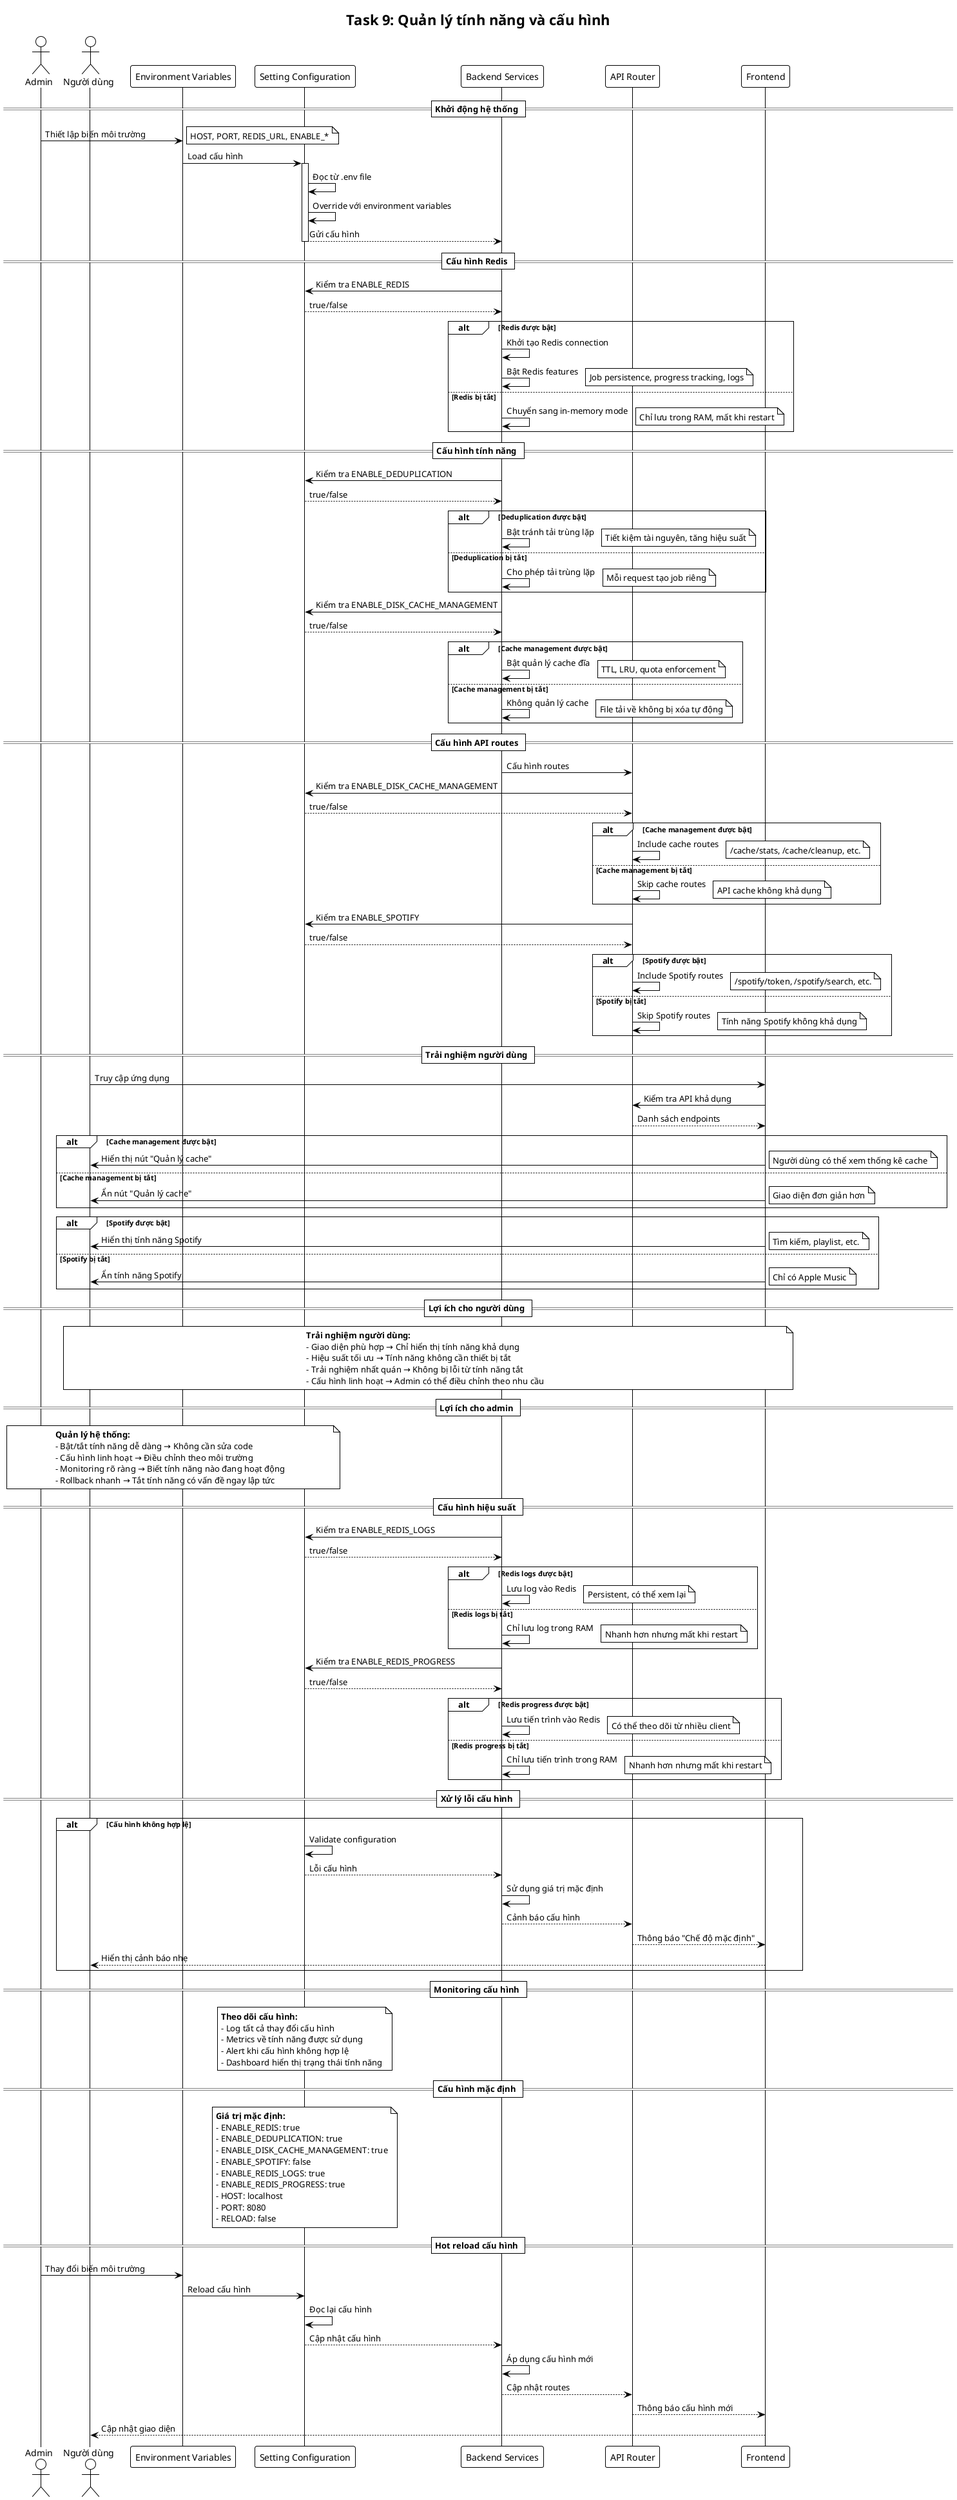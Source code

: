 @startuml Task9_Feature_Flags
!theme plain
title Task 9: Quản lý tính năng và cấu hình

actor "Admin" as Admin
actor "Người dùng" as User
participant "Environment Variables" as EnvVars
participant "Setting Configuration" as Setting
participant "Backend Services" as Services
participant "API Router" as APIRouter
participant "Frontend" as Frontend

== Khởi động hệ thống ==

Admin -> EnvVars: Thiết lập biến môi trường
note right: HOST, PORT, REDIS_URL, ENABLE_*

EnvVars -> Setting: Load cấu hình
activate Setting
Setting -> Setting: Đọc từ .env file
Setting -> Setting: Override với environment variables
Setting --> Services: Gửi cấu hình
deactivate Setting

== Cấu hình Redis ==

Services -> Setting: Kiểm tra ENABLE_REDIS
Setting --> Services: true/false

alt Redis được bật
    Services -> Services: Khởi tạo Redis connection
    Services -> Services: Bật Redis features
    note right: Job persistence, progress tracking, logs
else Redis bị tắt
    Services -> Services: Chuyển sang in-memory mode
    note right: Chỉ lưu trong RAM, mất khi restart
end

== Cấu hình tính năng ==

Services -> Setting: Kiểm tra ENABLE_DEDUPLICATION
Setting --> Services: true/false

alt Deduplication được bật
    Services -> Services: Bật tránh tải trùng lặp
    note right: Tiết kiệm tài nguyên, tăng hiệu suất
else Deduplication bị tắt
    Services -> Services: Cho phép tải trùng lặp
    note right: Mỗi request tạo job riêng
end

Services -> Setting: Kiểm tra ENABLE_DISK_CACHE_MANAGEMENT
Setting --> Services: true/false

alt Cache management được bật
    Services -> Services: Bật quản lý cache đĩa
    note right: TTL, LRU, quota enforcement
else Cache management bị tắt
    Services -> Services: Không quản lý cache
    note right: File tải về không bị xóa tự động
end

== Cấu hình API routes ==

Services -> APIRouter: Cấu hình routes
APIRouter -> Setting: Kiểm tra ENABLE_DISK_CACHE_MANAGEMENT
Setting --> APIRouter: true/false

alt Cache management được bật
    APIRouter -> APIRouter: Include cache routes
    note right: /cache/stats, /cache/cleanup, etc.
else Cache management bị tắt
    APIRouter -> APIRouter: Skip cache routes
    note right: API cache không khả dụng
end

APIRouter -> Setting: Kiểm tra ENABLE_SPOTIFY
Setting --> APIRouter: true/false

alt Spotify được bật
    APIRouter -> APIRouter: Include Spotify routes
    note right: /spotify/token, /spotify/search, etc.
else Spotify bị tắt
    APIRouter -> APIRouter: Skip Spotify routes
    note right: Tính năng Spotify không khả dụng
end

== Trải nghiệm người dùng ==

User -> Frontend: Truy cập ứng dụng
Frontend -> APIRouter: Kiểm tra API khả dụng
APIRouter --> Frontend: Danh sách endpoints

alt Cache management được bật
    Frontend -> User: Hiển thị nút "Quản lý cache"
    note right: Người dùng có thể xem thống kê cache
else Cache management bị tắt
    Frontend -> User: Ẩn nút "Quản lý cache"
    note right: Giao diện đơn giản hơn
end

alt Spotify được bật
    Frontend -> User: Hiển thị tính năng Spotify
    note right: Tìm kiếm, playlist, etc.
else Spotify bị tắt
    Frontend -> User: Ẩn tính năng Spotify
    note right: Chỉ có Apple Music
end

== Lợi ích cho người dùng ==

note over User, Frontend
  **Trải nghiệm người dùng:**
  - Giao diện phù hợp → Chỉ hiển thị tính năng khả dụng
  - Hiệu suất tối ưu → Tính năng không cần thiết bị tắt
  - Trải nghiệm nhất quán → Không bị lỗi từ tính năng tắt
  - Cấu hình linh hoạt → Admin có thể điều chỉnh theo nhu cầu
end note

== Lợi ích cho admin ==

note over Admin, Setting
  **Quản lý hệ thống:**
  - Bật/tắt tính năng dễ dàng → Không cần sửa code
  - Cấu hình linh hoạt → Điều chỉnh theo môi trường
  - Monitoring rõ ràng → Biết tính năng nào đang hoạt động
  - Rollback nhanh → Tắt tính năng có vấn đề ngay lập tức
end note

== Cấu hình hiệu suất ==

Services -> Setting: Kiểm tra ENABLE_REDIS_LOGS
Setting --> Services: true/false

alt Redis logs được bật
    Services -> Services: Lưu log vào Redis
    note right: Persistent, có thể xem lại
else Redis logs bị tắt
    Services -> Services: Chỉ lưu log trong RAM
    note right: Nhanh hơn nhưng mất khi restart
end

Services -> Setting: Kiểm tra ENABLE_REDIS_PROGRESS
Setting --> Services: true/false

alt Redis progress được bật
    Services -> Services: Lưu tiến trình vào Redis
    note right: Có thể theo dõi từ nhiều client
else Redis progress bị tắt
    Services -> Services: Chỉ lưu tiến trình trong RAM
    note right: Nhanh hơn nhưng mất khi restart
end

== Xử lý lỗi cấu hình ==

alt Cấu hình không hợp lệ
    Setting -> Setting: Validate configuration
    Setting --> Services: Lỗi cấu hình
    Services -> Services: Sử dụng giá trị mặc định
    Services --> APIRouter: Cảnh báo cấu hình
    APIRouter --> Frontend: Thông báo "Chế độ mặc định"
    Frontend --> User: Hiển thị cảnh báo nhẹ
end

== Monitoring cấu hình ==

note over Setting
  **Theo dõi cấu hình:**
  - Log tất cả thay đổi cấu hình
  - Metrics về tính năng được sử dụng
  - Alert khi cấu hình không hợp lệ
  - Dashboard hiển thị trạng thái tính năng
end note

== Cấu hình mặc định ==

note over Setting
  **Giá trị mặc định:**
  - ENABLE_REDIS: true
  - ENABLE_DEDUPLICATION: true
  - ENABLE_DISK_CACHE_MANAGEMENT: true
  - ENABLE_SPOTIFY: false
  - ENABLE_REDIS_LOGS: true
  - ENABLE_REDIS_PROGRESS: true
  - HOST: localhost
  - PORT: 8080
  - RELOAD: false
end note

== Hot reload cấu hình ==

Admin -> EnvVars: Thay đổi biến môi trường
EnvVars -> Setting: Reload cấu hình
Setting -> Setting: Đọc lại cấu hình
Setting --> Services: Cập nhật cấu hình
Services -> Services: Áp dụng cấu hình mới
Services --> APIRouter: Cập nhật routes
APIRouter --> Frontend: Thông báo cấu hình mới
Frontend --> User: Cập nhật giao diện

@enduml
